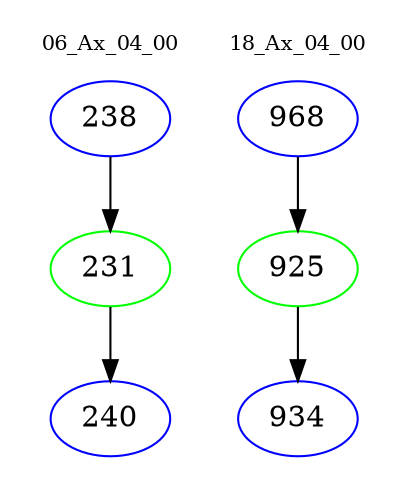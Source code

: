 digraph{
subgraph cluster_0 {
color = white
label = "06_Ax_04_00";
fontsize=10;
T0_238 [label="238", color="blue"]
T0_238 -> T0_231 [color="black"]
T0_231 [label="231", color="green"]
T0_231 -> T0_240 [color="black"]
T0_240 [label="240", color="blue"]
}
subgraph cluster_1 {
color = white
label = "18_Ax_04_00";
fontsize=10;
T1_968 [label="968", color="blue"]
T1_968 -> T1_925 [color="black"]
T1_925 [label="925", color="green"]
T1_925 -> T1_934 [color="black"]
T1_934 [label="934", color="blue"]
}
}
